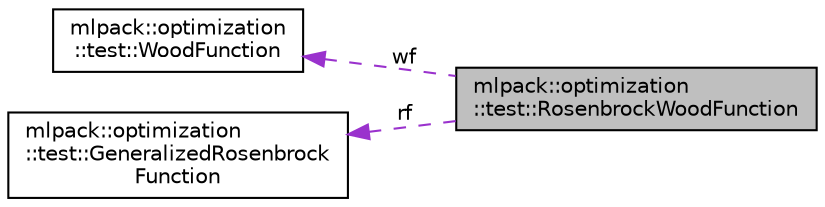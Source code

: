 digraph "mlpack::optimization::test::RosenbrockWoodFunction"
{
  edge [fontname="Helvetica",fontsize="10",labelfontname="Helvetica",labelfontsize="10"];
  node [fontname="Helvetica",fontsize="10",shape=record];
  rankdir="LR";
  Node1 [label="mlpack::optimization\l::test::RosenbrockWoodFunction",height=0.2,width=0.4,color="black", fillcolor="grey75", style="filled" fontcolor="black"];
  Node2 -> Node1 [dir="back",color="darkorchid3",fontsize="10",style="dashed",label=" wf" ,fontname="Helvetica"];
  Node2 [label="mlpack::optimization\l::test::WoodFunction",height=0.2,width=0.4,color="black", fillcolor="white", style="filled",URL="$classmlpack_1_1optimization_1_1test_1_1WoodFunction.html",tooltip="The Wood function, defined by f(x) = f1(x) + f2(x) + f3(x) + f4(x) + f5(x) + f6(x) f1(x) = 100 (x2 - ..."];
  Node3 -> Node1 [dir="back",color="darkorchid3",fontsize="10",style="dashed",label=" rf" ,fontname="Helvetica"];
  Node3 [label="mlpack::optimization\l::test::GeneralizedRosenbrock\lFunction",height=0.2,width=0.4,color="black", fillcolor="white", style="filled",URL="$classmlpack_1_1optimization_1_1test_1_1GeneralizedRosenbrockFunction.html",tooltip="The Generalized Rosenbrock function in n dimensions, defined by f(x) = sum_i^{n - 1} (f(i)(x)) f_i(x)..."];
}
